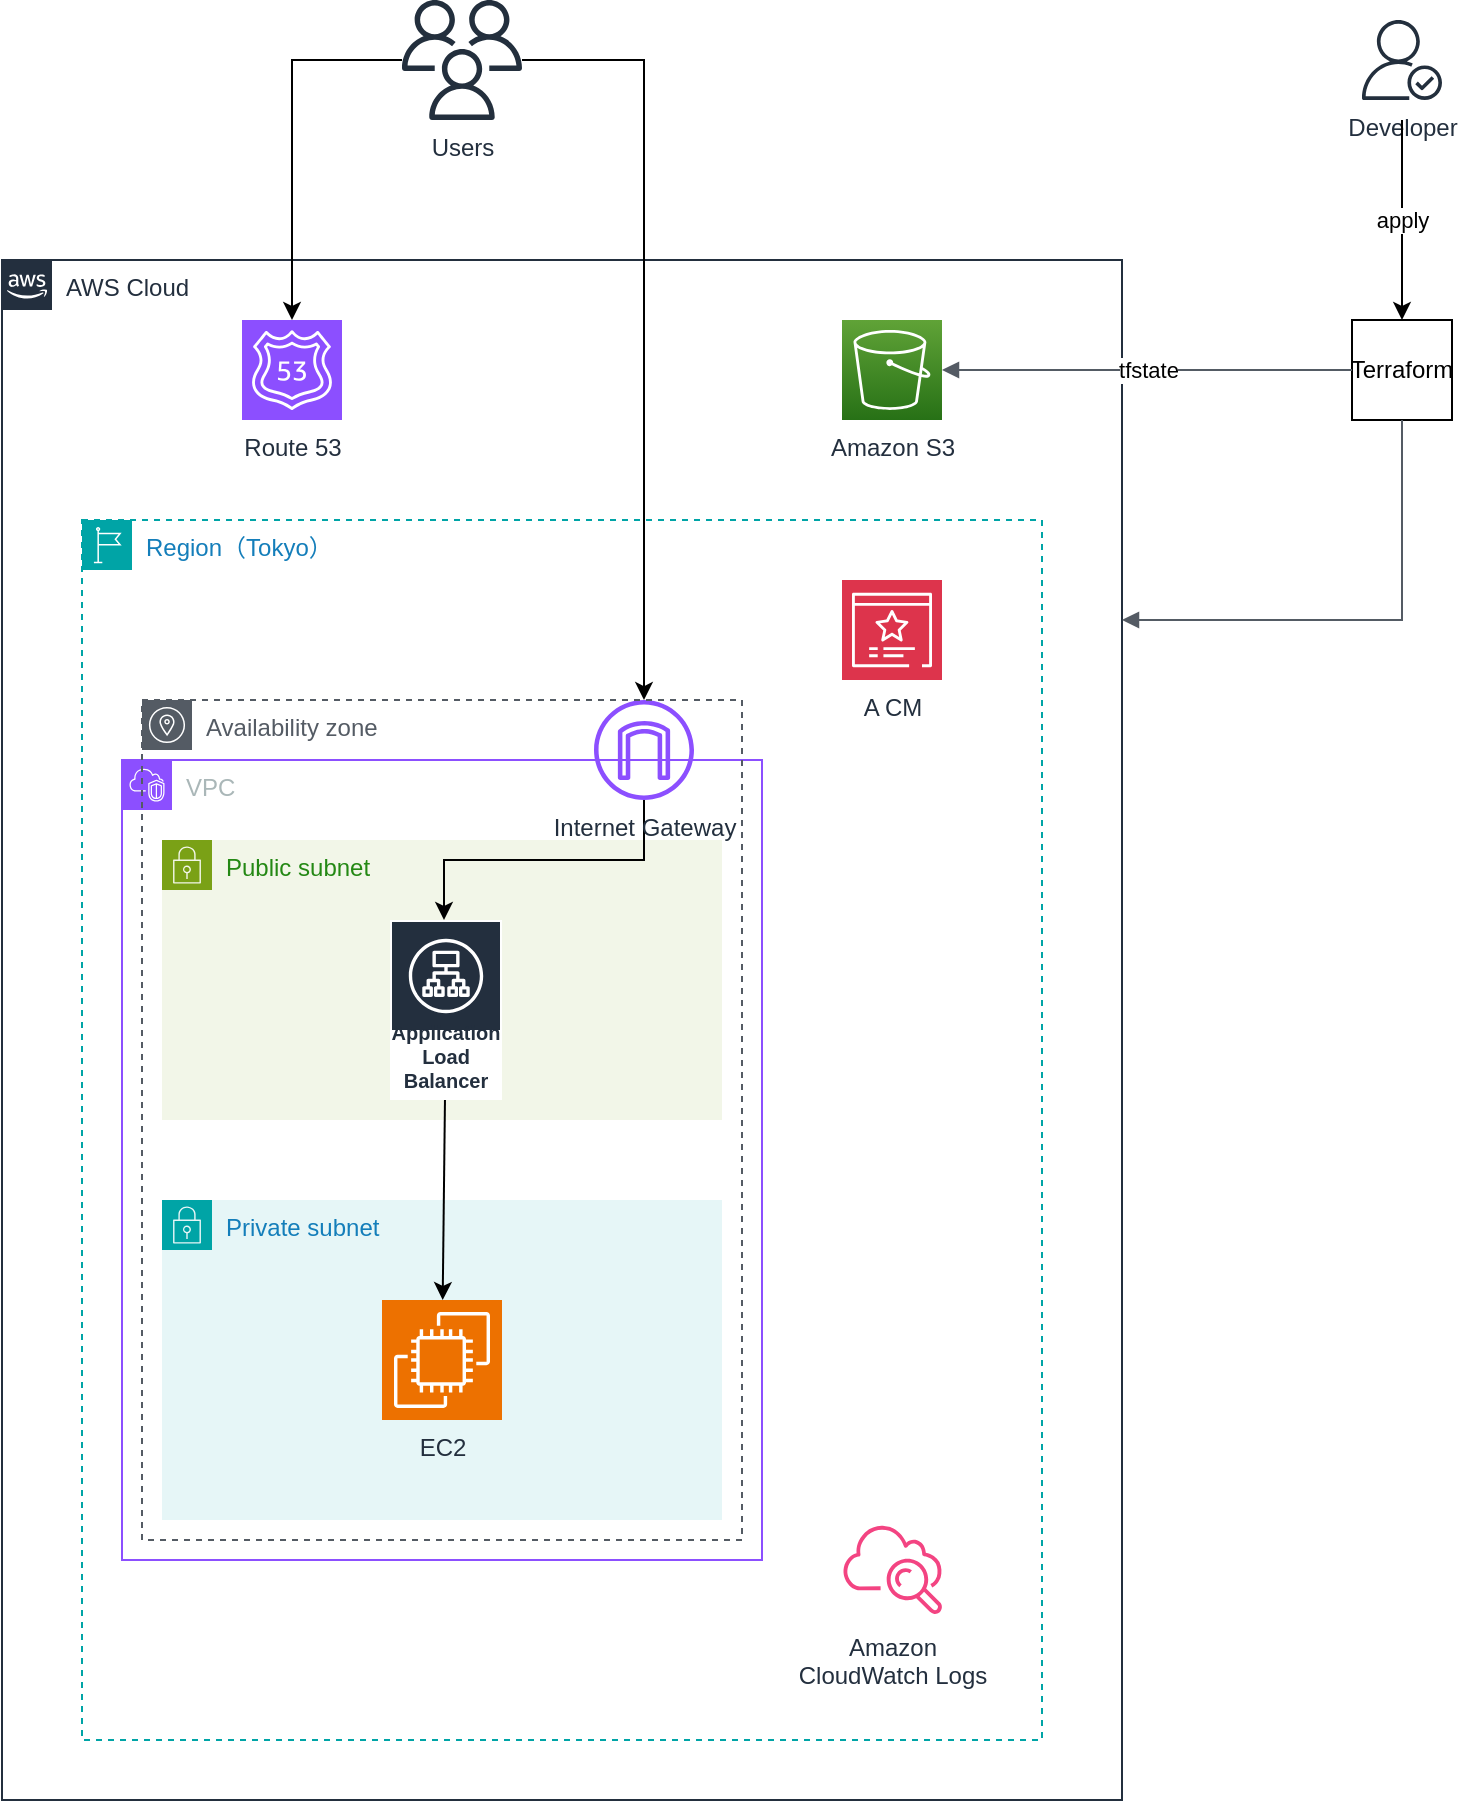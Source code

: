 <mxfile version="26.0.16">
  <diagram id="Ht1M8jgEwFfnCIfOTk4-" name="Page-1">
    <mxGraphModel dx="1434" dy="819" grid="1" gridSize="10" guides="1" tooltips="1" connect="1" arrows="1" fold="1" page="1" pageScale="1" pageWidth="827" pageHeight="1169" math="0" shadow="0">
      <root>
        <mxCell id="0" />
        <mxCell id="1" parent="0" />
        <mxCell id="3wwkH7lTd8m2vBlFJ2xI-2" value="AWS Cloud" style="points=[[0,0],[0.25,0],[0.5,0],[0.75,0],[1,0],[1,0.25],[1,0.5],[1,0.75],[1,1],[0.75,1],[0.5,1],[0.25,1],[0,1],[0,0.75],[0,0.5],[0,0.25]];outlineConnect=0;gradientColor=none;html=1;whiteSpace=wrap;fontSize=12;fontStyle=0;container=1;pointerEvents=0;collapsible=0;recursiveResize=0;shape=mxgraph.aws4.group;grIcon=mxgraph.aws4.group_aws_cloud_alt;strokeColor=#232F3E;fillColor=none;verticalAlign=top;align=left;spacingLeft=30;fontColor=#232F3E;dashed=0;" vertex="1" parent="1">
          <mxGeometry x="40" y="150" width="560" height="770" as="geometry" />
        </mxCell>
        <mxCell id="3wwkH7lTd8m2vBlFJ2xI-3" value="Region（Tokyo）" style="points=[[0,0],[0.25,0],[0.5,0],[0.75,0],[1,0],[1,0.25],[1,0.5],[1,0.75],[1,1],[0.75,1],[0.5,1],[0.25,1],[0,1],[0,0.75],[0,0.5],[0,0.25]];outlineConnect=0;gradientColor=none;html=1;whiteSpace=wrap;fontSize=12;fontStyle=0;container=1;pointerEvents=0;collapsible=0;recursiveResize=0;shape=mxgraph.aws4.group;grIcon=mxgraph.aws4.group_region;strokeColor=#00A4A6;fillColor=none;verticalAlign=top;align=left;spacingLeft=30;fontColor=#147EBA;dashed=1;" vertex="1" parent="3wwkH7lTd8m2vBlFJ2xI-2">
          <mxGeometry x="40" y="130" width="480" height="610" as="geometry" />
        </mxCell>
        <mxCell id="3wwkH7lTd8m2vBlFJ2xI-9" value="VPC" style="points=[[0,0],[0.25,0],[0.5,0],[0.75,0],[1,0],[1,0.25],[1,0.5],[1,0.75],[1,1],[0.75,1],[0.5,1],[0.25,1],[0,1],[0,0.75],[0,0.5],[0,0.25]];outlineConnect=0;gradientColor=none;html=1;whiteSpace=wrap;fontSize=12;fontStyle=0;container=1;pointerEvents=0;collapsible=0;recursiveResize=0;shape=mxgraph.aws4.group;grIcon=mxgraph.aws4.group_vpc2;strokeColor=#8C4FFF;fillColor=none;verticalAlign=top;align=left;spacingLeft=30;fontColor=#AAB7B8;dashed=0;" vertex="1" parent="3wwkH7lTd8m2vBlFJ2xI-3">
          <mxGeometry x="20" y="120" width="320" height="400" as="geometry" />
        </mxCell>
        <mxCell id="3wwkH7lTd8m2vBlFJ2xI-10" value="Public subnet" style="points=[[0,0],[0.25,0],[0.5,0],[0.75,0],[1,0],[1,0.25],[1,0.5],[1,0.75],[1,1],[0.75,1],[0.5,1],[0.25,1],[0,1],[0,0.75],[0,0.5],[0,0.25]];outlineConnect=0;gradientColor=none;html=1;whiteSpace=wrap;fontSize=12;fontStyle=0;container=1;pointerEvents=0;collapsible=0;recursiveResize=0;shape=mxgraph.aws4.group;grIcon=mxgraph.aws4.group_security_group;grStroke=0;strokeColor=#7AA116;fillColor=#F2F6E8;verticalAlign=top;align=left;spacingLeft=30;fontColor=#248814;dashed=0;" vertex="1" parent="3wwkH7lTd8m2vBlFJ2xI-9">
          <mxGeometry x="20" y="40" width="280" height="140" as="geometry" />
        </mxCell>
        <mxCell id="3wwkH7lTd8m2vBlFJ2xI-13" value="Application Load Balancer" style="sketch=0;outlineConnect=0;fontColor=#232F3E;gradientColor=none;strokeColor=#ffffff;fillColor=#232F3E;dashed=0;verticalLabelPosition=middle;verticalAlign=bottom;align=center;html=1;whiteSpace=wrap;fontSize=10;fontStyle=1;spacing=3;shape=mxgraph.aws4.productIcon;prIcon=mxgraph.aws4.application_load_balancer;" vertex="1" parent="3wwkH7lTd8m2vBlFJ2xI-10">
          <mxGeometry x="114" y="40" width="56" height="90" as="geometry" />
        </mxCell>
        <mxCell id="3wwkH7lTd8m2vBlFJ2xI-20" style="edgeStyle=orthogonalEdgeStyle;rounded=0;orthogonalLoop=1;jettySize=auto;html=1;" edge="1" parent="3wwkH7lTd8m2vBlFJ2xI-10" source="3wwkH7lTd8m2vBlFJ2xI-15" target="3wwkH7lTd8m2vBlFJ2xI-13">
          <mxGeometry relative="1" as="geometry">
            <Array as="points">
              <mxPoint x="241" y="10" />
              <mxPoint x="141" y="10" />
            </Array>
          </mxGeometry>
        </mxCell>
        <mxCell id="3wwkH7lTd8m2vBlFJ2xI-15" value="Internet Gateway" style="sketch=0;outlineConnect=0;fontColor=#232F3E;gradientColor=none;fillColor=#8C4FFF;strokeColor=none;dashed=0;verticalLabelPosition=bottom;verticalAlign=top;align=center;html=1;fontSize=12;fontStyle=0;aspect=fixed;pointerEvents=1;shape=mxgraph.aws4.internet_gateway;" vertex="1" parent="3wwkH7lTd8m2vBlFJ2xI-10">
          <mxGeometry x="216" y="-70" width="50" height="50" as="geometry" />
        </mxCell>
        <mxCell id="3wwkH7lTd8m2vBlFJ2xI-11" value="Private subnet" style="points=[[0,0],[0.25,0],[0.5,0],[0.75,0],[1,0],[1,0.25],[1,0.5],[1,0.75],[1,1],[0.75,1],[0.5,1],[0.25,1],[0,1],[0,0.75],[0,0.5],[0,0.25]];outlineConnect=0;gradientColor=none;html=1;whiteSpace=wrap;fontSize=12;fontStyle=0;container=1;pointerEvents=0;collapsible=0;recursiveResize=0;shape=mxgraph.aws4.group;grIcon=mxgraph.aws4.group_security_group;grStroke=0;strokeColor=#00A4A6;fillColor=#E6F6F7;verticalAlign=top;align=left;spacingLeft=30;fontColor=#147EBA;dashed=0;" vertex="1" parent="3wwkH7lTd8m2vBlFJ2xI-10">
          <mxGeometry y="180" width="280" height="160" as="geometry" />
        </mxCell>
        <mxCell id="3wwkH7lTd8m2vBlFJ2xI-14" value="EC2" style="sketch=0;points=[[0,0,0],[0.25,0,0],[0.5,0,0],[0.75,0,0],[1,0,0],[0,1,0],[0.25,1,0],[0.5,1,0],[0.75,1,0],[1,1,0],[0,0.25,0],[0,0.5,0],[0,0.75,0],[1,0.25,0],[1,0.5,0],[1,0.75,0]];outlineConnect=0;fontColor=#232F3E;fillColor=#ED7100;strokeColor=#ffffff;dashed=0;verticalLabelPosition=bottom;verticalAlign=top;align=center;html=1;fontSize=12;fontStyle=0;aspect=fixed;shape=mxgraph.aws4.resourceIcon;resIcon=mxgraph.aws4.ec2;" vertex="1" parent="3wwkH7lTd8m2vBlFJ2xI-11">
          <mxGeometry x="110" y="50" width="60" height="60" as="geometry" />
        </mxCell>
        <mxCell id="3wwkH7lTd8m2vBlFJ2xI-24" value="" style="edgeStyle=none;orthogonalLoop=1;jettySize=auto;html=1;rounded=0;" edge="1" parent="3wwkH7lTd8m2vBlFJ2xI-10" source="3wwkH7lTd8m2vBlFJ2xI-13" target="3wwkH7lTd8m2vBlFJ2xI-14">
          <mxGeometry width="100" relative="1" as="geometry">
            <mxPoint x="-190" y="230" as="sourcePoint" />
            <mxPoint x="-90" y="230" as="targetPoint" />
            <Array as="points" />
          </mxGeometry>
        </mxCell>
        <mxCell id="3wwkH7lTd8m2vBlFJ2xI-12" value="Availability zone" style="sketch=0;outlineConnect=0;gradientColor=none;html=1;whiteSpace=wrap;fontSize=12;fontStyle=0;shape=mxgraph.aws4.group;grIcon=mxgraph.aws4.group_availability_zone;strokeColor=#545B64;fillColor=none;verticalAlign=top;align=left;spacingLeft=30;fontColor=#545B64;dashed=1;" vertex="1" parent="3wwkH7lTd8m2vBlFJ2xI-9">
          <mxGeometry x="10" y="-30" width="300" height="420" as="geometry" />
        </mxCell>
        <mxCell id="3wwkH7lTd8m2vBlFJ2xI-17" value="A CM" style="sketch=0;points=[[0,0,0],[0.25,0,0],[0.5,0,0],[0.75,0,0],[1,0,0],[0,1,0],[0.25,1,0],[0.5,1,0],[0.75,1,0],[1,1,0],[0,0.25,0],[0,0.5,0],[0,0.75,0],[1,0.25,0],[1,0.5,0],[1,0.75,0]];outlineConnect=0;fontColor=#232F3E;fillColor=#DD344C;strokeColor=#ffffff;dashed=0;verticalLabelPosition=bottom;verticalAlign=top;align=center;html=1;fontSize=12;fontStyle=0;aspect=fixed;shape=mxgraph.aws4.resourceIcon;resIcon=mxgraph.aws4.certificate_manager_3;" vertex="1" parent="3wwkH7lTd8m2vBlFJ2xI-3">
          <mxGeometry x="380" y="30" width="50" height="50" as="geometry" />
        </mxCell>
        <mxCell id="UEzPUAAOIrF-is8g5C7q-123" value="Amazon&lt;br&gt;CloudWatch Logs&lt;br&gt;" style="outlineConnect=0;fontColor=#232F3E;gradientColor=none;gradientDirection=north;fillColor=#F34482;strokeColor=none;dashed=0;verticalLabelPosition=bottom;verticalAlign=top;align=center;html=1;fontSize=12;fontStyle=0;aspect=fixed;shape=mxgraph.aws4.cloudwatch;labelBackgroundColor=#ffffff;" parent="3wwkH7lTd8m2vBlFJ2xI-3" vertex="1">
          <mxGeometry x="380" y="500" width="50" height="50" as="geometry" />
        </mxCell>
        <mxCell id="3wwkH7lTd8m2vBlFJ2xI-6" value="Route 53" style="sketch=0;points=[[0,0,0],[0.25,0,0],[0.5,0,0],[0.75,0,0],[1,0,0],[0,1,0],[0.25,1,0],[0.5,1,0],[0.75,1,0],[1,1,0],[0,0.25,0],[0,0.5,0],[0,0.75,0],[1,0.25,0],[1,0.5,0],[1,0.75,0]];outlineConnect=0;fontColor=#232F3E;fillColor=#8C4FFF;strokeColor=#ffffff;dashed=0;verticalLabelPosition=bottom;verticalAlign=top;align=center;html=1;fontSize=12;fontStyle=0;aspect=fixed;shape=mxgraph.aws4.resourceIcon;resIcon=mxgraph.aws4.route_53;" vertex="1" parent="3wwkH7lTd8m2vBlFJ2xI-2">
          <mxGeometry x="120" y="30" width="50" height="50" as="geometry" />
        </mxCell>
        <mxCell id="UEzPUAAOIrF-is8g5C7q-116" value="Amazon S3" style="outlineConnect=0;fontColor=#232F3E;gradientColor=#60A337;gradientDirection=north;fillColor=#277116;strokeColor=#ffffff;dashed=0;verticalLabelPosition=bottom;verticalAlign=top;align=center;html=1;fontSize=12;fontStyle=0;aspect=fixed;shape=mxgraph.aws4.resourceIcon;resIcon=mxgraph.aws4.s3;labelBackgroundColor=#ffffff;" parent="3wwkH7lTd8m2vBlFJ2xI-2" vertex="1">
          <mxGeometry x="420" y="30" width="50" height="50" as="geometry" />
        </mxCell>
        <mxCell id="3wwkH7lTd8m2vBlFJ2xI-5" value="Users" style="sketch=0;outlineConnect=0;fontColor=#232F3E;gradientColor=none;fillColor=#232F3D;strokeColor=none;dashed=0;verticalLabelPosition=bottom;verticalAlign=top;align=center;html=1;fontSize=12;fontStyle=0;aspect=fixed;pointerEvents=1;shape=mxgraph.aws4.users;" vertex="1" parent="1">
          <mxGeometry x="240" y="20" width="60" height="60" as="geometry" />
        </mxCell>
        <mxCell id="3wwkH7lTd8m2vBlFJ2xI-8" style="edgeStyle=orthogonalEdgeStyle;rounded=0;orthogonalLoop=1;jettySize=auto;html=1;entryX=0.5;entryY=0;entryDx=0;entryDy=0;entryPerimeter=0;" edge="1" parent="1" source="3wwkH7lTd8m2vBlFJ2xI-5" target="3wwkH7lTd8m2vBlFJ2xI-6">
          <mxGeometry relative="1" as="geometry" />
        </mxCell>
        <mxCell id="3wwkH7lTd8m2vBlFJ2xI-19" style="edgeStyle=orthogonalEdgeStyle;rounded=0;orthogonalLoop=1;jettySize=auto;html=1;" edge="1" parent="1" source="3wwkH7lTd8m2vBlFJ2xI-5" target="3wwkH7lTd8m2vBlFJ2xI-15">
          <mxGeometry relative="1" as="geometry">
            <mxPoint x="330" y="50" as="sourcePoint" />
            <mxPoint x="360.067" y="400.001" as="targetPoint" />
          </mxGeometry>
        </mxCell>
        <mxCell id="3wwkH7lTd8m2vBlFJ2xI-25" value="Developer" style="sketch=0;outlineConnect=0;fontColor=#232F3E;gradientColor=none;fillColor=#232F3D;strokeColor=none;dashed=0;verticalLabelPosition=bottom;verticalAlign=top;align=center;html=1;fontSize=12;fontStyle=0;aspect=fixed;pointerEvents=1;shape=mxgraph.aws4.authenticated_user;" vertex="1" parent="1">
          <mxGeometry x="720" y="30" width="40" height="40" as="geometry" />
        </mxCell>
        <mxCell id="3wwkH7lTd8m2vBlFJ2xI-27" value="Terraform" style="rounded=0;whiteSpace=wrap;html=1;" vertex="1" parent="1">
          <mxGeometry x="715" y="180" width="50" height="50" as="geometry" />
        </mxCell>
        <mxCell id="3wwkH7lTd8m2vBlFJ2xI-28" value="apply" style="endArrow=classic;html=1;rounded=0;entryX=0.5;entryY=0;entryDx=0;entryDy=0;" edge="1" parent="1" target="3wwkH7lTd8m2vBlFJ2xI-27">
          <mxGeometry width="50" height="50" relative="1" as="geometry">
            <mxPoint x="740" y="80" as="sourcePoint" />
            <mxPoint x="410" y="320" as="targetPoint" />
          </mxGeometry>
        </mxCell>
        <mxCell id="3wwkH7lTd8m2vBlFJ2xI-29" value="" style="edgeStyle=orthogonalEdgeStyle;html=1;endArrow=block;elbow=vertical;startArrow=none;endFill=1;strokeColor=#545B64;rounded=0;exitX=0.5;exitY=1;exitDx=0;exitDy=0;" edge="1" parent="1" source="3wwkH7lTd8m2vBlFJ2xI-27" target="3wwkH7lTd8m2vBlFJ2xI-2">
          <mxGeometry width="100" relative="1" as="geometry">
            <mxPoint x="340" y="350" as="sourcePoint" />
            <mxPoint x="440" y="350" as="targetPoint" />
            <Array as="points">
              <mxPoint x="740" y="330" />
            </Array>
          </mxGeometry>
        </mxCell>
        <mxCell id="3wwkH7lTd8m2vBlFJ2xI-30" value="tfstate" style="edgeStyle=orthogonalEdgeStyle;html=1;endArrow=none;elbow=vertical;startArrow=block;startFill=1;strokeColor=#545B64;rounded=0;entryX=0;entryY=0.5;entryDx=0;entryDy=0;" edge="1" parent="1" source="UEzPUAAOIrF-is8g5C7q-116" target="3wwkH7lTd8m2vBlFJ2xI-27">
          <mxGeometry width="100" relative="1" as="geometry">
            <mxPoint x="340" y="350" as="sourcePoint" />
            <mxPoint x="440" y="350" as="targetPoint" />
          </mxGeometry>
        </mxCell>
      </root>
    </mxGraphModel>
  </diagram>
</mxfile>
